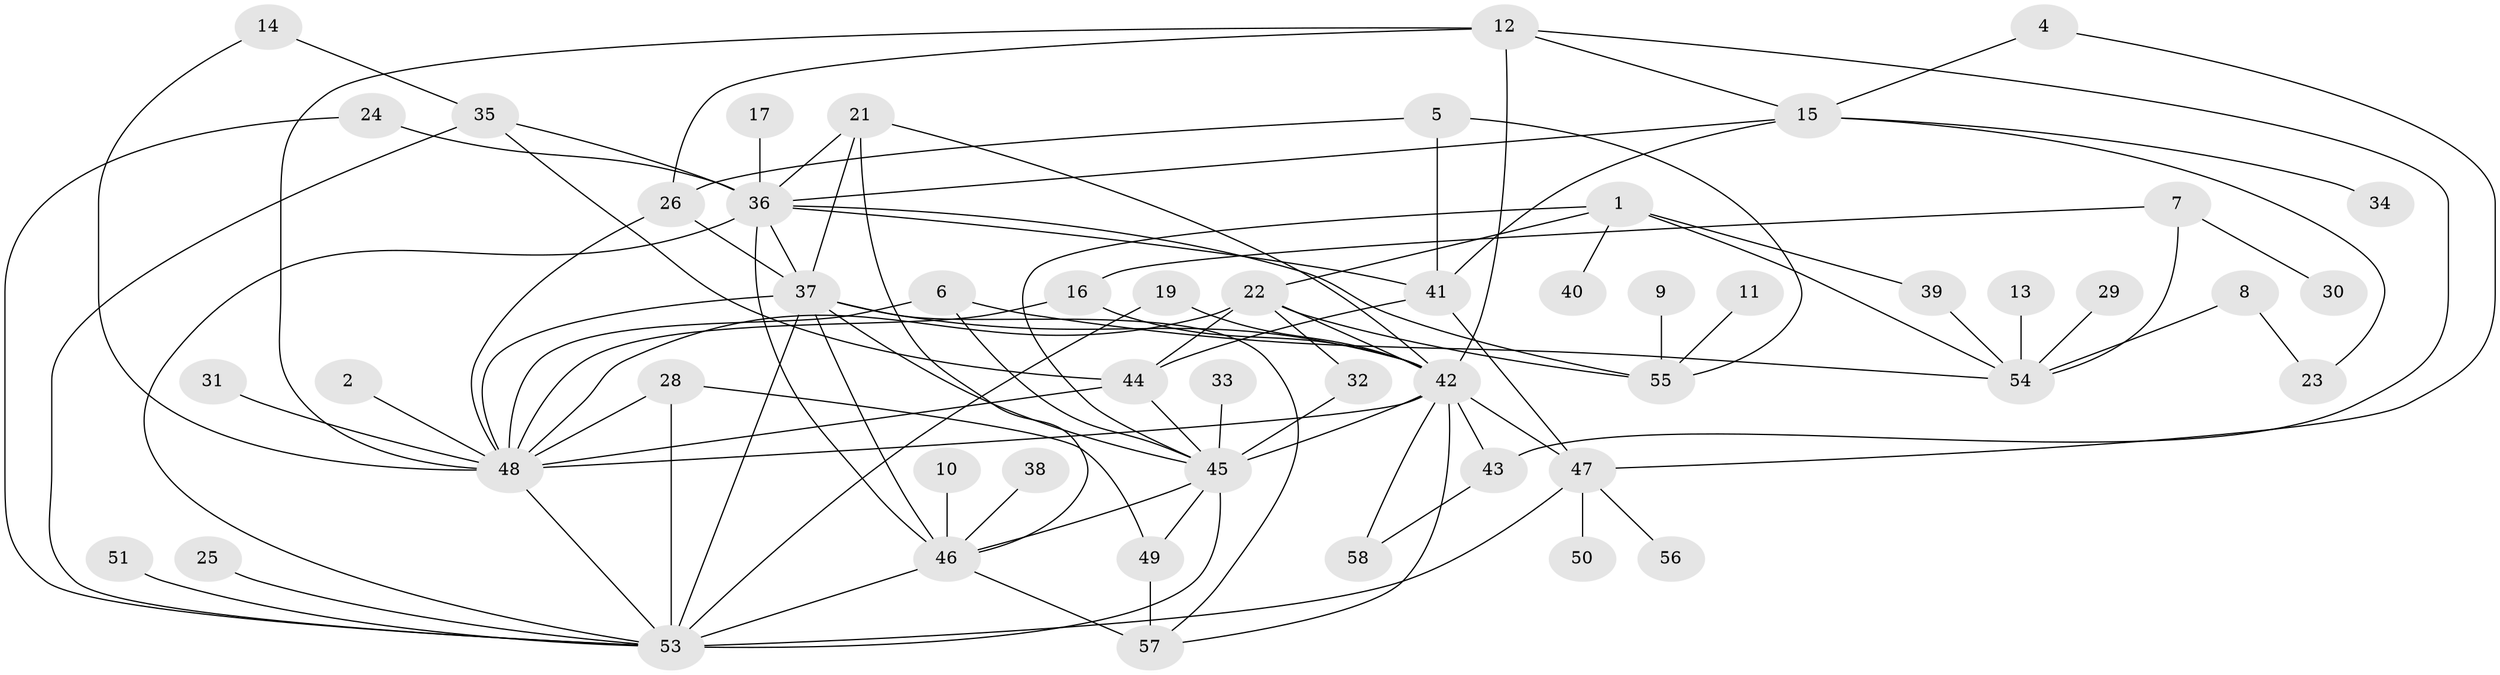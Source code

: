 // original degree distribution, {2: 0.25, 3: 0.2413793103448276, 4: 0.15517241379310345, 7: 0.017241379310344827, 1: 0.16379310344827586, 6: 0.017241379310344827, 0: 0.04310344827586207, 5: 0.09482758620689655, 8: 0.017241379310344827}
// Generated by graph-tools (version 1.1) at 2025/25/03/09/25 03:25:17]
// undirected, 53 vertices, 98 edges
graph export_dot {
graph [start="1"]
  node [color=gray90,style=filled];
  1;
  2;
  4;
  5;
  6;
  7;
  8;
  9;
  10;
  11;
  12;
  13;
  14;
  15;
  16;
  17;
  19;
  21;
  22;
  23;
  24;
  25;
  26;
  28;
  29;
  30;
  31;
  32;
  33;
  34;
  35;
  36;
  37;
  38;
  39;
  40;
  41;
  42;
  43;
  44;
  45;
  46;
  47;
  48;
  49;
  50;
  51;
  53;
  54;
  55;
  56;
  57;
  58;
  1 -- 22 [weight=1.0];
  1 -- 39 [weight=1.0];
  1 -- 40 [weight=1.0];
  1 -- 45 [weight=1.0];
  1 -- 54 [weight=1.0];
  2 -- 48 [weight=1.0];
  4 -- 15 [weight=1.0];
  4 -- 47 [weight=1.0];
  5 -- 26 [weight=1.0];
  5 -- 41 [weight=1.0];
  5 -- 55 [weight=1.0];
  6 -- 45 [weight=1.0];
  6 -- 48 [weight=1.0];
  6 -- 54 [weight=2.0];
  7 -- 16 [weight=1.0];
  7 -- 30 [weight=1.0];
  7 -- 54 [weight=1.0];
  8 -- 23 [weight=1.0];
  8 -- 54 [weight=2.0];
  9 -- 55 [weight=1.0];
  10 -- 46 [weight=1.0];
  11 -- 55 [weight=1.0];
  12 -- 15 [weight=1.0];
  12 -- 26 [weight=1.0];
  12 -- 42 [weight=1.0];
  12 -- 43 [weight=1.0];
  12 -- 48 [weight=1.0];
  13 -- 54 [weight=1.0];
  14 -- 35 [weight=1.0];
  14 -- 48 [weight=1.0];
  15 -- 23 [weight=1.0];
  15 -- 34 [weight=1.0];
  15 -- 36 [weight=1.0];
  15 -- 41 [weight=1.0];
  16 -- 42 [weight=1.0];
  16 -- 48 [weight=2.0];
  17 -- 36 [weight=1.0];
  19 -- 42 [weight=1.0];
  19 -- 53 [weight=1.0];
  21 -- 36 [weight=1.0];
  21 -- 37 [weight=1.0];
  21 -- 42 [weight=1.0];
  21 -- 46 [weight=1.0];
  22 -- 32 [weight=1.0];
  22 -- 42 [weight=1.0];
  22 -- 44 [weight=1.0];
  22 -- 48 [weight=1.0];
  22 -- 55 [weight=1.0];
  24 -- 36 [weight=1.0];
  24 -- 53 [weight=1.0];
  25 -- 53 [weight=1.0];
  26 -- 37 [weight=1.0];
  26 -- 48 [weight=1.0];
  28 -- 48 [weight=1.0];
  28 -- 49 [weight=1.0];
  28 -- 53 [weight=1.0];
  29 -- 54 [weight=1.0];
  31 -- 48 [weight=2.0];
  32 -- 45 [weight=1.0];
  33 -- 45 [weight=1.0];
  35 -- 36 [weight=1.0];
  35 -- 44 [weight=1.0];
  35 -- 53 [weight=1.0];
  36 -- 37 [weight=1.0];
  36 -- 41 [weight=1.0];
  36 -- 46 [weight=2.0];
  36 -- 53 [weight=1.0];
  36 -- 55 [weight=1.0];
  37 -- 42 [weight=1.0];
  37 -- 45 [weight=1.0];
  37 -- 46 [weight=1.0];
  37 -- 48 [weight=1.0];
  37 -- 53 [weight=2.0];
  37 -- 57 [weight=1.0];
  38 -- 46 [weight=1.0];
  39 -- 54 [weight=1.0];
  41 -- 44 [weight=1.0];
  41 -- 47 [weight=1.0];
  42 -- 43 [weight=2.0];
  42 -- 45 [weight=1.0];
  42 -- 47 [weight=1.0];
  42 -- 48 [weight=1.0];
  42 -- 57 [weight=1.0];
  42 -- 58 [weight=1.0];
  43 -- 58 [weight=1.0];
  44 -- 45 [weight=1.0];
  44 -- 48 [weight=1.0];
  45 -- 46 [weight=1.0];
  45 -- 49 [weight=1.0];
  45 -- 53 [weight=1.0];
  46 -- 53 [weight=1.0];
  46 -- 57 [weight=1.0];
  47 -- 50 [weight=2.0];
  47 -- 53 [weight=1.0];
  47 -- 56 [weight=1.0];
  48 -- 53 [weight=1.0];
  49 -- 57 [weight=2.0];
  51 -- 53 [weight=1.0];
}
